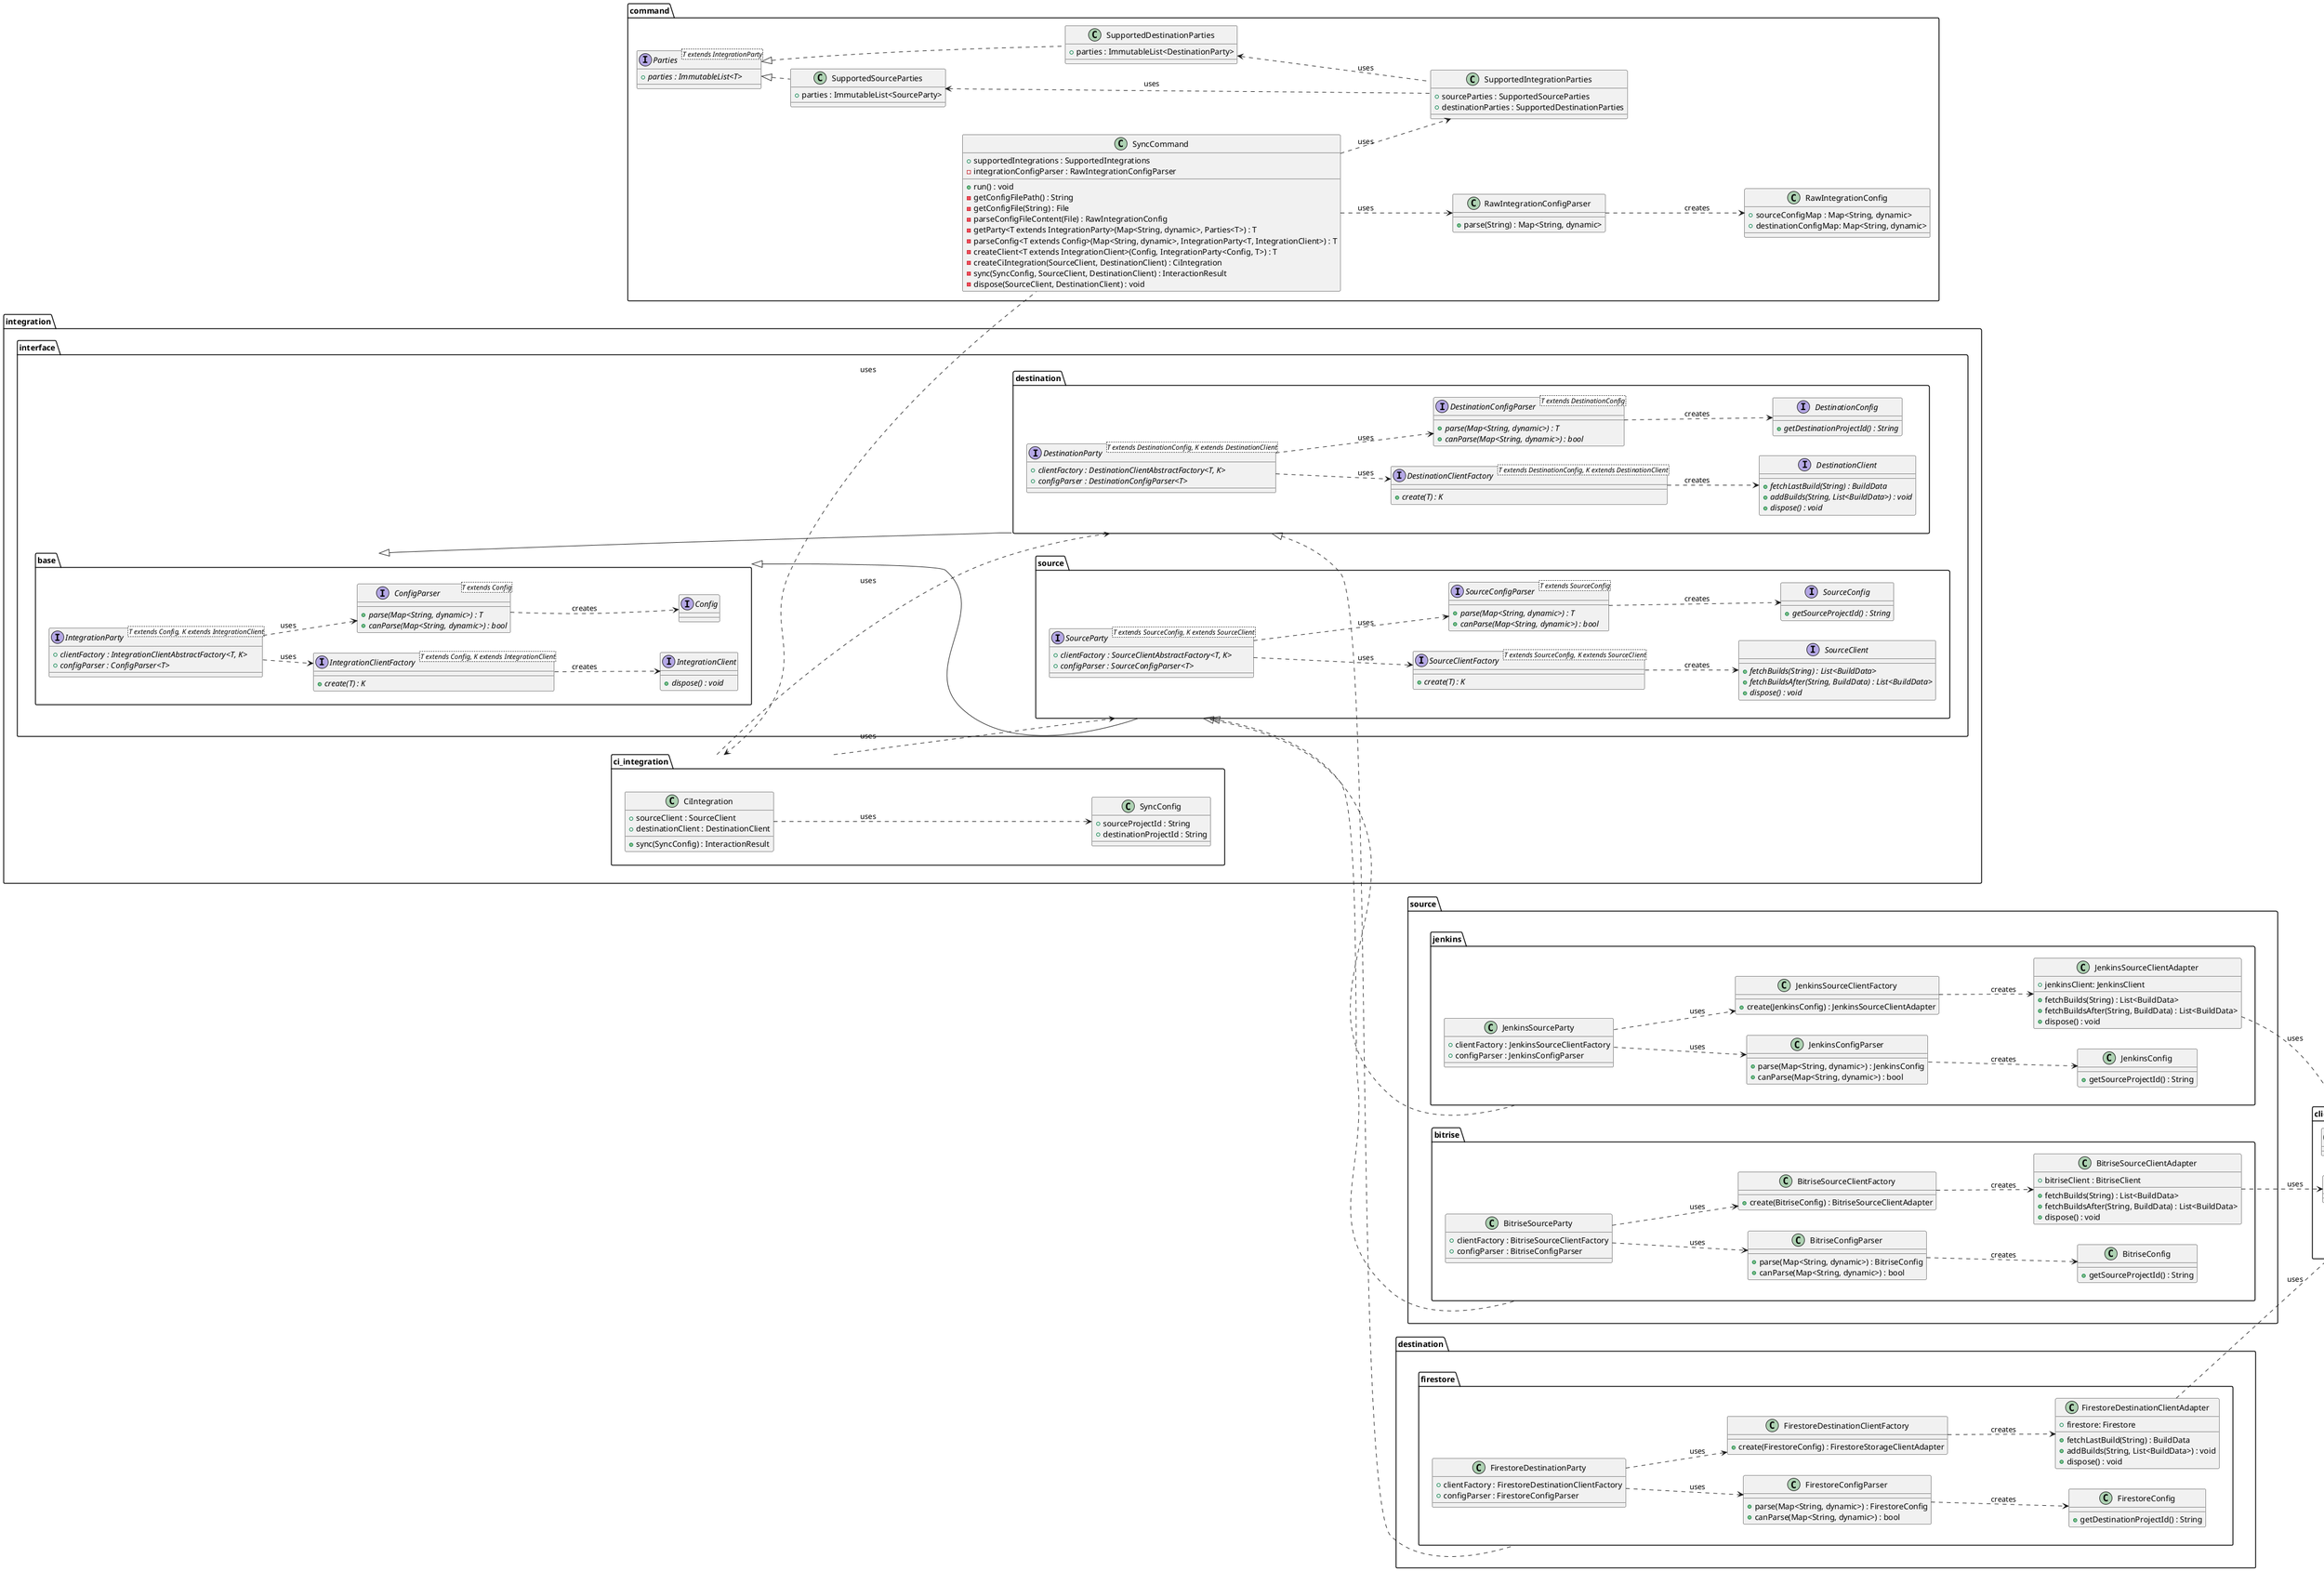 @startuml ci_integration_class_diagram
left to right direction

package client {
  class JenkinsClient
  class BitriseClient
  class Firestore
}

package integration.interface.source {
  interface SourceConfig {
    + {abstract} getSourceProjectId() : String
  }

  interface SourceClientFactory<T extends SourceConfig, K extends SourceClient> {
    + {abstract} create(T) : K
  }

  interface SourceParty<T extends SourceConfig, K extends SourceClient> {
    + {abstract} clientFactory : SourceClientAbstractFactory<T, K>
    + {abstract} configParser : SourceConfigParser<T>
  }

  interface SourceConfigParser<T extends SourceConfig> {
    + {abstract} parse(Map<String, dynamic>) : T
    + {abstract} canParse(Map<String, dynamic>) : bool
  }

  interface SourceClient {
    + {abstract} fetchBuilds(String) : List<BuildData>
    + {abstract} fetchBuildsAfter(String, BuildData) : List<BuildData>
    + {abstract} dispose() : void
  }

  SourceClientFactory ..> SourceClient : creates
  SourceConfigParser ..> SourceConfig : creates
  SourceParty ..> SourceConfigParser : uses
  SourceParty ..> SourceClientFactory : uses
}

package integration.interface.destination {
  interface DestinationConfig {
    + {abstract} getDestinationProjectId() : String
  }

  interface DestinationClientFactory<T extends DestinationConfig, K extends DestinationClient> {
    + {abstract} create(T) : K
  }

  interface DestinationParty<T extends DestinationConfig, K extends DestinationClient> {
    + {abstract} clientFactory : DestinationClientAbstractFactory<T, K>
    + {abstract} configParser : DestinationConfigParser<T>
  }

  interface DestinationConfigParser<T extends DestinationConfig> {
    + {abstract} parse(Map<String, dynamic>) : T
    + {abstract} canParse(Map<String, dynamic>) : bool
  }

  interface DestinationClient {
    + {abstract} fetchLastBuild(String) : BuildData
    + {abstract} addBuilds(String, List<BuildData>) : void
    + {abstract} dispose() : void
  }

  DestinationClientFactory ..> DestinationClient : creates
  DestinationConfigParser ..> DestinationConfig : creates
  DestinationParty ..> DestinationConfigParser : uses
  DestinationParty ..> DestinationClientFactory : uses
}


together {
  package source.jenkins {
    class JenkinsSourceParty {
      + clientFactory : JenkinsSourceClientFactory
      + configParser : JenkinsConfigParser
    }

    class JenkinsConfig {
      + getSourceProjectId() : String
    }

    class JenkinsConfigParser {
      + parse(Map<String, dynamic>) : JenkinsConfig
      + canParse(Map<String, dynamic>) : bool
    }

    class JenkinsSourceClientAdapter {
      + jenkinsClient: JenkinsClient
      + fetchBuilds(String) : List<BuildData>
      + fetchBuildsAfter(String, BuildData) : List<BuildData>
      + dispose() : void
    }

    class JenkinsSourceClientFactory {
      + create(JenkinsConfig) : JenkinsSourceClientAdapter
    }

    JenkinsConfigParser ..> JenkinsConfig : creates
    JenkinsSourceClientAdapter ..> JenkinsClient : uses
    JenkinsSourceClientFactory ..> JenkinsSourceClientAdapter : creates
    JenkinsSourceParty ..> JenkinsConfigParser : uses
    JenkinsSourceParty ..> JenkinsSourceClientFactory : uses
  }

  package source.bitrise {
    class BitriseConfig {
      + getSourceProjectId() : String
    }

    class BitriseConfigParser {
      + parse(Map<String, dynamic>) : BitriseConfig
      + canParse(Map<String, dynamic>) : bool
    }

    class BitriseSourceClientAdapter {
      + bitriseClient : BitriseClient
      + fetchBuilds(String) : List<BuildData>
      + fetchBuildsAfter(String, BuildData) : List<BuildData>
      + dispose() : void
    }

    class BitriseSourceClientFactory {
      + create(BitriseConfig) : BitriseSourceClientAdapter
    }

    class BitriseSourceParty {
      + clientFactory : BitriseSourceClientFactory
      + configParser : BitriseConfigParser
    }

    BitriseConfigParser ..> BitriseConfig : creates
    BitriseSourceClientAdapter ..> BitriseClient : uses
    BitriseSourceClientFactory ..> BitriseSourceClientAdapter : creates
    BitriseSourceParty ..> BitriseConfigParser : uses
    BitriseSourceParty ..> BitriseSourceClientFactory : uses
  }
  package destination.firestore {
    class FirestoreDestinationParty {
      + clientFactory : FirestoreDestinationClientFactory
      + configParser : FirestoreConfigParser
    }

    class FirestoreConfig {
      + getDestinationProjectId() : String
    }

    class FirestoreConfigParser {
      + parse(Map<String, dynamic>) : FirestoreConfig
      + canParse(Map<String, dynamic>) : bool
    }

    class FirestoreDestinationClientAdapter {
      + firestore: Firestore
      + fetchLastBuild(String) : BuildData
      + addBuilds(String, List<BuildData>) : void
      + dispose() : void
    }

    class FirestoreDestinationClientFactory {
      + create(FirestoreConfig) : FirestoreStorageClientAdapter
    }

    FirestoreConfigParser ..> FirestoreConfig : creates
    FirestoreDestinationClientAdapter ..> Firestore : uses
    FirestoreDestinationParty ..> FirestoreDestinationClientFactory : uses
    FirestoreDestinationClientFactory ..> FirestoreDestinationClientAdapter : creates
    FirestoreDestinationParty ..> FirestoreConfigParser : uses
  }
}

package integration.interface.base {
  interface Config

  interface IntegrationClientFactory<T extends Config, K extends IntegrationClient> {
    + {abstract} create(T) : K
  }

  interface IntegrationParty<T extends Config, K extends IntegrationClient> {
    + {abstract} clientFactory : IntegrationClientAbstractFactory<T, K>
    + {abstract} configParser : ConfigParser<T>
  }

  interface IntegrationClient {
    + {abstract} dispose() : void
  }

  interface ConfigParser<T extends Config> {
    + {abstract} parse(Map<String, dynamic>) : T
    + {abstract} canParse(Map<String, dynamic>) : bool
  }

  IntegrationClientFactory ..> IntegrationClient : creates
  ConfigParser ..> Config : creates
  IntegrationParty ..> ConfigParser : uses
  IntegrationParty ..> IntegrationClientFactory : uses
}

package command {
  interface Parties<T extends IntegrationParty> {
    + {abstract} parties : ImmutableList<T>
  }

  class SupportedSourceParties {
    + parties : ImmutableList<SourceParty>
  }

  class SupportedDestinationParties {
    + parties : ImmutableList<DestinationParty>
  }

  class SupportedIntegrationParties {
    + sourceParties : SupportedSourceParties
    + destinationParties : SupportedDestinationParties
  }

  class SyncCommand {
    + supportedIntegrations : SupportedIntegrations
    - integrationConfigParser : RawIntegrationConfigParser
    + run() : void
    - getConfigFilePath() : String
    - getConfigFile(String) : File
    - parseConfigFileContent(File) : RawIntegrationConfig
    - getParty<T extends IntegrationParty>(Map<String, dynamic>, Parties<T>) : T
    - parseConfig<T extends Config>(Map<String, dynamic>, IntegrationParty<T, IntegrationClient>) : T
    - createClient<T extends IntegrationClient>(Config, IntegrationParty<Config, T>) : T
    - createCiIntegration(SourceClient, DestinationClient) : CiIntegration
    - sync(SyncConfig, SourceClient, DestinationClient) : InteractionResult
    - dispose(SourceClient, DestinationClient) : void
  }

  class RawIntegrationConfig {
    + sourceConfigMap : Map<String, dynamic>
    + destinationConfigMap: Map<String, dynamic>
  }

  class RawIntegrationConfigParser {
    + parse(String) : Map<String, dynamic>
  }

  Parties <|. SupportedSourceParties
  Parties <|.. SupportedDestinationParties
  SupportedSourceParties <.. SupportedIntegrationParties : uses
  SupportedDestinationParties <.. SupportedIntegrationParties : uses

  SyncCommand ..> SupportedIntegrationParties : uses
  SyncCommand ..> RawIntegrationConfigParser : uses
  RawIntegrationConfigParser ..> RawIntegrationConfig : creates
}

package integration.ci_integration {
  class CiIntegration {
    + sourceClient : SourceClient
    + destinationClient : DestinationClient
    + sync(SyncConfig) : InteractionResult
  }

  class SyncConfig {
    + sourceProjectId : String
    + destinationProjectId : String
  }

  CiIntegration ..> SyncConfig : uses
}

integration.interface.base <|---- integration.interface.source
integration.interface.base <|---- integration.interface.destination
integration.interface.source <|.. source.jenkins
integration.interface.source <|.. source.bitrise
integration.interface.destination <|.. destination.firestore
integration.ci_integration ..> integration.interface.source : uses
integration.ci_integration ..> integration.interface.destination : uses
SyncCommand .up.> integration.ci_integration : uses

@enduml
